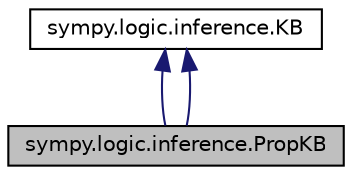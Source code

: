 digraph "sympy.logic.inference.PropKB"
{
 // LATEX_PDF_SIZE
  edge [fontname="Helvetica",fontsize="10",labelfontname="Helvetica",labelfontsize="10"];
  node [fontname="Helvetica",fontsize="10",shape=record];
  Node1 [label="sympy.logic.inference.PropKB",height=0.2,width=0.4,color="black", fillcolor="grey75", style="filled", fontcolor="black",tooltip=" "];
  Node2 -> Node1 [dir="back",color="midnightblue",fontsize="10",style="solid",fontname="Helvetica"];
  Node2 [label="sympy.logic.inference.KB",height=0.2,width=0.4,color="black", fillcolor="white", style="filled",URL="$classsympy_1_1logic_1_1inference_1_1KB.html",tooltip=" "];
  Node2 -> Node1 [dir="back",color="midnightblue",fontsize="10",style="solid",fontname="Helvetica"];
}
